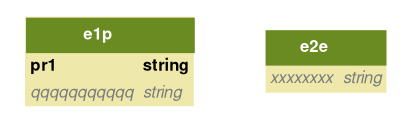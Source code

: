 
digraph name {
  fontname = "Helvetica"
  fontsize = 8

  node [
    fontname = "Helvetica"
    fontsize = 8
    shape = "plaintext"
  ]
  edge [
    fontname = "Helvetica"
    fontsize = 8
  ]




    m1_e1p [label=<
    <TABLE BGCOLOR="palegoldenrod" BORDER="0" CELLBORDER="0" CELLSPACING="0">
     <TR><TD COLSPAN="2" CELLPADDING="4" ALIGN="CENTER" BGCOLOR="olivedrab4"
     ><FONT FACE="Helvetica Bold" COLOR="white"
     >e1p
     </FONT></TD></TR>
    
        
        <TR><TD ALIGN="LEFT" BORDER="0"
        ><FONT FACE="Helvetica Bold">pr1</FONT
        ></TD>
        <TD ALIGN="LEFT"
        ><FONT FACE="Helvetica Bold">string</FONT
        ></TD></TR>
        
        <TR><TD ALIGN="LEFT" BORDER="0"
        ><FONT COLOR="#7B7B7B" FACE="Helvetica Italic">qqqqqqqqqqq</FONT
        ></TD>
        <TD ALIGN="LEFT"
        ><FONT COLOR="#7B7B7B" FACE="Helvetica Italic">string</FONT
        ></TD></TR>
        
    
    </TABLE>
    >]

    m1_e2e [label=<
    <TABLE BGCOLOR="palegoldenrod" BORDER="0" CELLBORDER="0" CELLSPACING="0">
     <TR><TD COLSPAN="2" CELLPADDING="4" ALIGN="CENTER" BGCOLOR="olivedrab4"
     ><FONT FACE="Helvetica Bold" COLOR="white"
     >e2e
     </FONT></TD></TR>
    
        
        <TR><TD ALIGN="LEFT" BORDER="0"
        ><FONT COLOR="#7B7B7B" FACE="Helvetica Italic">xxxxxxxx</FONT
        ></TD>
        <TD ALIGN="LEFT"
        ><FONT COLOR="#7B7B7B" FACE="Helvetica Italic">string</FONT
        ></TD></TR>
        
    
    </TABLE>
    >]



  

  

}